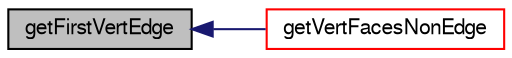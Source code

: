 digraph "getFirstVertEdge"
{
  bgcolor="transparent";
  edge [fontname="FreeSans",fontsize="10",labelfontname="FreeSans",labelfontsize="10"];
  node [fontname="FreeSans",fontsize="10",shape=record];
  rankdir="LR";
  Node294 [label="getFirstVertEdge",height=0.2,width=0.4,color="black", fillcolor="grey75", style="filled", fontcolor="black"];
  Node294 -> Node295 [dir="back",color="midnightblue",fontsize="10",style="solid",fontname="FreeSans"];
  Node295 [label="getVertFacesNonEdge",height=0.2,width=0.4,color="red",URL="$a21470.html#a0cf36eaabe014e03f3d71a1be2b98154",tooltip="Get faces (on cell) connected to vertI which are not using edgeI. "];
}
